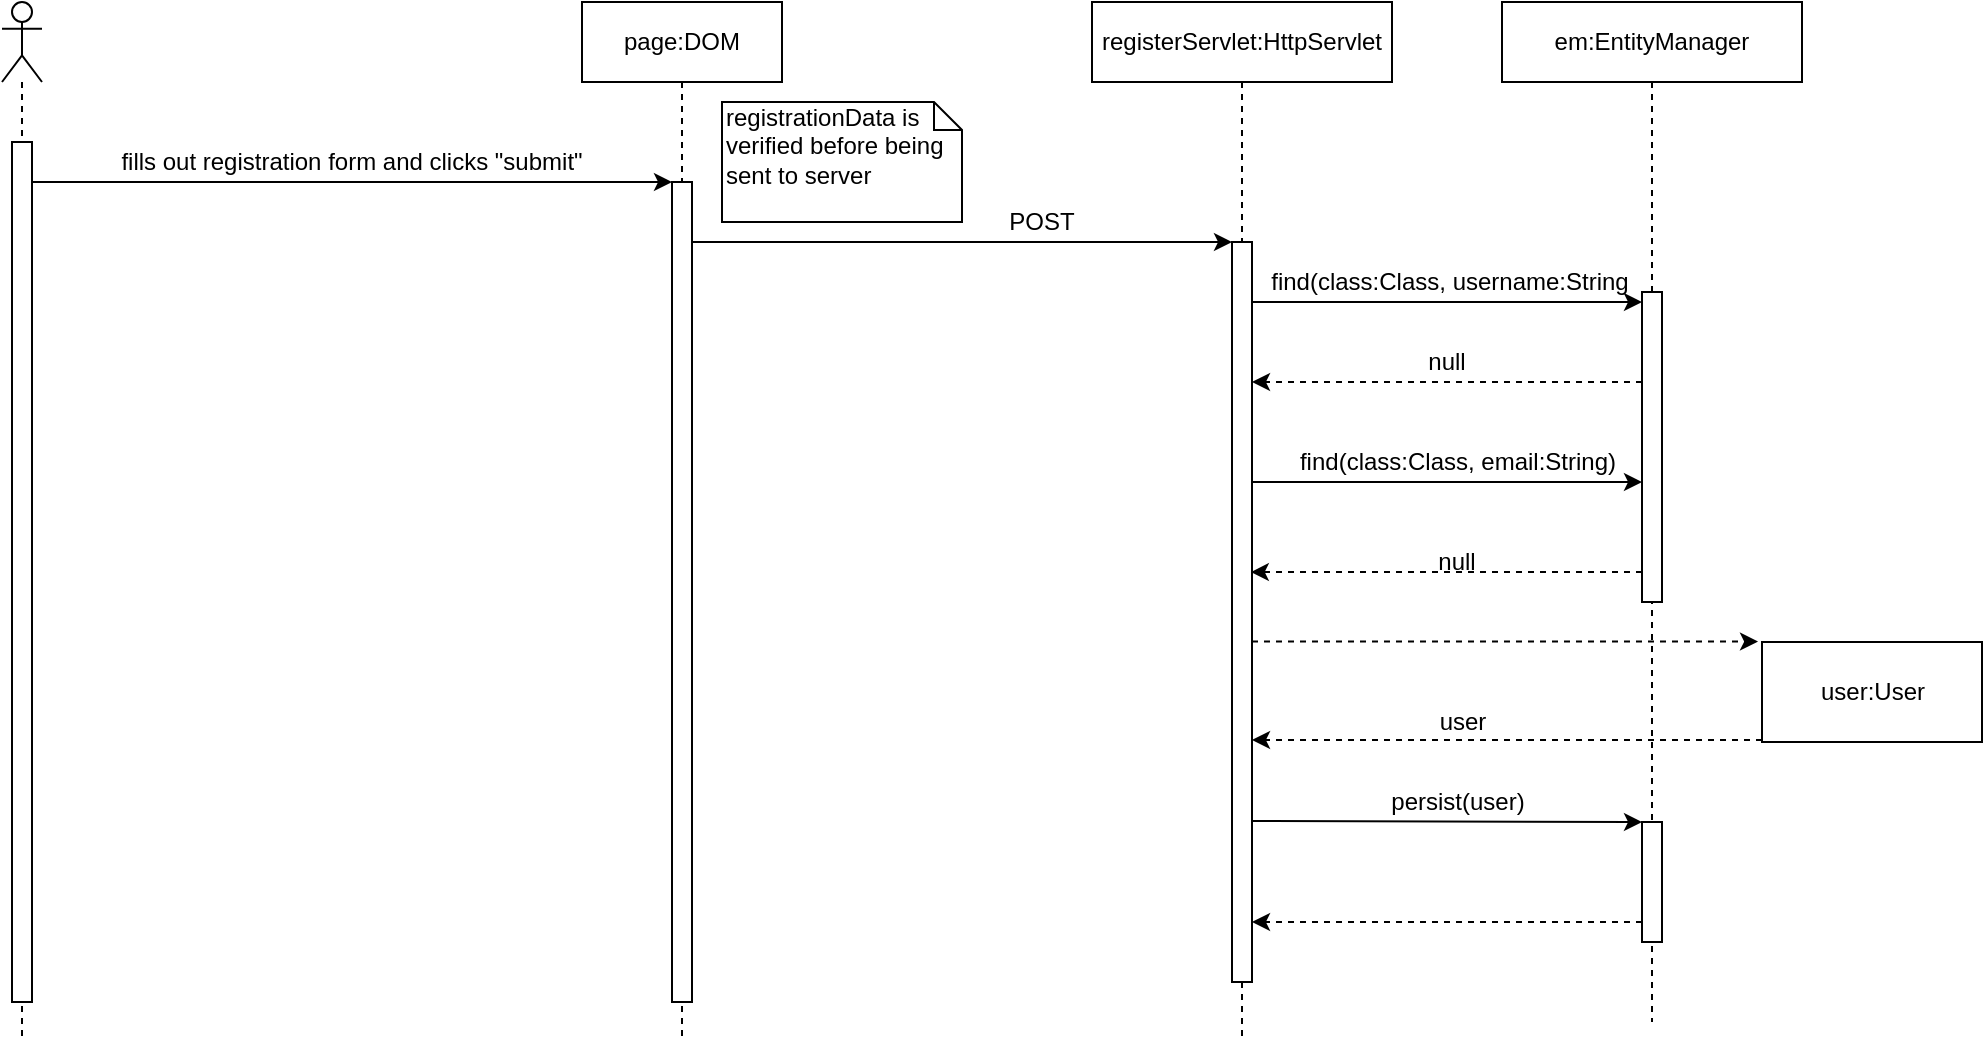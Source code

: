 <mxfile version="10.6.0" type="google"><diagram id="9gcdt4egyBdcr5xvdN-J" name="Page-1"><mxGraphModel dx="1010" dy="550" grid="1" gridSize="10" guides="1" tooltips="1" connect="1" arrows="1" fold="1" page="1" pageScale="1" pageWidth="850" pageHeight="1100" math="0" shadow="0"><root><mxCell id="0"/><mxCell id="1" parent="0"/><mxCell id="ywiKb-Hh1FRsFPua-RxJ-1" value="" style="endArrow=classic;html=1;" edge="1" parent="1" source="ywiKb-Hh1FRsFPua-RxJ-5" target="ywiKb-Hh1FRsFPua-RxJ-7"><mxGeometry width="50" height="50" relative="1" as="geometry"><mxPoint x="110" y="110" as="sourcePoint"/><mxPoint x="360" y="110" as="targetPoint"/><Array as="points"><mxPoint x="320" y="110"/></Array></mxGeometry></mxCell><mxCell id="ywiKb-Hh1FRsFPua-RxJ-2" value="fills out registration form and clicks &quot;submit&quot;" style="text;html=1;strokeColor=none;fillColor=none;align=center;verticalAlign=middle;whiteSpace=wrap;rounded=0;" vertex="1" parent="1"><mxGeometry x="115" y="90" width="240" height="20" as="geometry"/></mxCell><mxCell id="ywiKb-Hh1FRsFPua-RxJ-4" value="" style="shape=umlLifeline;participant=umlActor;perimeter=lifelinePerimeter;whiteSpace=wrap;html=1;container=1;collapsible=0;recursiveResize=0;verticalAlign=top;spacingTop=36;labelBackgroundColor=#ffffff;outlineConnect=0;" vertex="1" parent="1"><mxGeometry x="60" y="20" width="20" height="520" as="geometry"/></mxCell><mxCell id="ywiKb-Hh1FRsFPua-RxJ-5" value="" style="html=1;points=[];perimeter=orthogonalPerimeter;" vertex="1" parent="ywiKb-Hh1FRsFPua-RxJ-4"><mxGeometry x="5" y="70" width="10" height="430" as="geometry"/></mxCell><mxCell id="ywiKb-Hh1FRsFPua-RxJ-6" value="page:DOM" style="shape=umlLifeline;perimeter=lifelinePerimeter;whiteSpace=wrap;html=1;container=1;collapsible=0;recursiveResize=0;outlineConnect=0;" vertex="1" parent="1"><mxGeometry x="350" y="20" width="100" height="520" as="geometry"/></mxCell><mxCell id="ywiKb-Hh1FRsFPua-RxJ-7" value="" style="html=1;points=[];perimeter=orthogonalPerimeter;" vertex="1" parent="ywiKb-Hh1FRsFPua-RxJ-6"><mxGeometry x="45" y="90" width="10" height="410" as="geometry"/></mxCell><mxCell id="ywiKb-Hh1FRsFPua-RxJ-9" value="registrationData is verified before being sent to server" style="shape=note;whiteSpace=wrap;html=1;size=14;verticalAlign=top;align=left;spacingTop=-6;" vertex="1" parent="1"><mxGeometry x="420" y="70" width="120" height="60" as="geometry"/></mxCell><mxCell id="ywiKb-Hh1FRsFPua-RxJ-10" value="" style="endArrow=classic;html=1;" edge="1" parent="1" source="ywiKb-Hh1FRsFPua-RxJ-7" target="ywiKb-Hh1FRsFPua-RxJ-14"><mxGeometry width="50" height="50" relative="1" as="geometry"><mxPoint x="420" y="140" as="sourcePoint"/><mxPoint x="670" y="140" as="targetPoint"/><Array as="points"><mxPoint x="640" y="140"/></Array></mxGeometry></mxCell><mxCell id="ywiKb-Hh1FRsFPua-RxJ-11" value="POST" style="text;html=1;strokeColor=none;fillColor=none;align=center;verticalAlign=middle;whiteSpace=wrap;rounded=0;" vertex="1" parent="1"><mxGeometry x="555" y="120" width="50" height="20" as="geometry"/></mxCell><mxCell id="ywiKb-Hh1FRsFPua-RxJ-13" value="registerServlet:HttpServlet" style="shape=umlLifeline;perimeter=lifelinePerimeter;whiteSpace=wrap;html=1;container=1;collapsible=0;recursiveResize=0;outlineConnect=0;" vertex="1" parent="1"><mxGeometry x="605" y="20" width="150" height="520" as="geometry"/></mxCell><mxCell id="ywiKb-Hh1FRsFPua-RxJ-14" value="" style="html=1;points=[];perimeter=orthogonalPerimeter;" vertex="1" parent="ywiKb-Hh1FRsFPua-RxJ-13"><mxGeometry x="70" y="120" width="10" height="370" as="geometry"/></mxCell><mxCell id="ywiKb-Hh1FRsFPua-RxJ-15" value="em:EntityManager" style="shape=umlLifeline;perimeter=lifelinePerimeter;whiteSpace=wrap;html=1;container=1;collapsible=0;recursiveResize=0;outlineConnect=0;" vertex="1" parent="1"><mxGeometry x="810" y="20" width="150" height="510" as="geometry"/></mxCell><mxCell id="ywiKb-Hh1FRsFPua-RxJ-16" value="" style="html=1;points=[];perimeter=orthogonalPerimeter;" vertex="1" parent="ywiKb-Hh1FRsFPua-RxJ-15"><mxGeometry x="70" y="145" width="10" height="155" as="geometry"/></mxCell><mxCell id="ywiKb-Hh1FRsFPua-RxJ-29" value="" style="html=1;points=[];perimeter=orthogonalPerimeter;" vertex="1" parent="ywiKb-Hh1FRsFPua-RxJ-15"><mxGeometry x="70" y="410" width="10" height="60" as="geometry"/></mxCell><mxCell id="ywiKb-Hh1FRsFPua-RxJ-17" value="" style="endArrow=classic;html=1;" edge="1" parent="1" source="ywiKb-Hh1FRsFPua-RxJ-14" target="ywiKb-Hh1FRsFPua-RxJ-16"><mxGeometry width="50" height="50" relative="1" as="geometry"><mxPoint x="690" y="169" as="sourcePoint"/><mxPoint x="860" y="169" as="targetPoint"/><Array as="points"><mxPoint x="860" y="170"/></Array></mxGeometry></mxCell><mxCell id="ywiKb-Hh1FRsFPua-RxJ-18" value="find(class:Class, username:String" style="text;html=1;strokeColor=none;fillColor=none;align=center;verticalAlign=middle;whiteSpace=wrap;rounded=0;" vertex="1" parent="1"><mxGeometry x="690" y="150" width="188" height="20" as="geometry"/></mxCell><mxCell id="ywiKb-Hh1FRsFPua-RxJ-19" value="" style="endArrow=classic;html=1;dashed=1;strokeColor=#000000;" edge="1" parent="1" source="ywiKb-Hh1FRsFPua-RxJ-16" target="ywiKb-Hh1FRsFPua-RxJ-14"><mxGeometry width="50" height="50" relative="1" as="geometry"><mxPoint x="870" y="210" as="sourcePoint"/><mxPoint x="690" y="210" as="targetPoint"/><Array as="points"><mxPoint x="850" y="210"/></Array></mxGeometry></mxCell><mxCell id="ywiKb-Hh1FRsFPua-RxJ-20" value="null" style="text;html=1;strokeColor=none;fillColor=none;align=center;verticalAlign=middle;whiteSpace=wrap;rounded=0;" vertex="1" parent="1"><mxGeometry x="760" y="190" width="45" height="20" as="geometry"/></mxCell><mxCell id="ywiKb-Hh1FRsFPua-RxJ-21" value="" style="endArrow=classic;html=1;" edge="1" parent="1" source="ywiKb-Hh1FRsFPua-RxJ-14" target="ywiKb-Hh1FRsFPua-RxJ-16"><mxGeometry width="50" height="50" relative="1" as="geometry"><mxPoint x="691.5" y="269" as="sourcePoint"/><mxPoint x="840" y="269" as="targetPoint"/><Array as="points"><mxPoint x="840" y="260"/></Array></mxGeometry></mxCell><mxCell id="ywiKb-Hh1FRsFPua-RxJ-22" value="find(class:Class, email:String)" style="text;html=1;strokeColor=none;fillColor=none;align=center;verticalAlign=middle;whiteSpace=wrap;rounded=0;" vertex="1" parent="1"><mxGeometry x="698" y="240" width="180" height="20" as="geometry"/></mxCell><mxCell id="ywiKb-Hh1FRsFPua-RxJ-23" value="" style="endArrow=classic;html=1;dashed=1;strokeColor=#000000;entryX=0.94;entryY=0.446;entryDx=0;entryDy=0;entryPerimeter=0;" edge="1" parent="1" source="ywiKb-Hh1FRsFPua-RxJ-16" target="ywiKb-Hh1FRsFPua-RxJ-14"><mxGeometry width="50" height="50" relative="1" as="geometry"><mxPoint x="872.5" y="299" as="sourcePoint"/><mxPoint x="692.5" y="299" as="targetPoint"/></mxGeometry></mxCell><mxCell id="ywiKb-Hh1FRsFPua-RxJ-24" value="null" style="text;html=1;strokeColor=none;fillColor=none;align=center;verticalAlign=middle;whiteSpace=wrap;rounded=0;" vertex="1" parent="1"><mxGeometry x="765" y="290" width="45" height="20" as="geometry"/></mxCell><mxCell id="ywiKb-Hh1FRsFPua-RxJ-25" value="" style="endArrow=classic;html=1;dashed=1;entryX=-0.018;entryY=-0.004;entryDx=0;entryDy=0;entryPerimeter=0;" edge="1" parent="1" source="ywiKb-Hh1FRsFPua-RxJ-14" target="ywiKb-Hh1FRsFPua-RxJ-26"><mxGeometry width="50" height="50" relative="1" as="geometry"><mxPoint x="692" y="340" as="sourcePoint"/><mxPoint x="928" y="340" as="targetPoint"/></mxGeometry></mxCell><mxCell id="ywiKb-Hh1FRsFPua-RxJ-26" value="user:User" style="html=1;" vertex="1" parent="1"><mxGeometry x="940" y="340" width="110" height="50" as="geometry"/></mxCell><mxCell id="ywiKb-Hh1FRsFPua-RxJ-27" value="" style="endArrow=classic;html=1;dashed=1;strokeColor=#000000;" edge="1" parent="1" target="ywiKb-Hh1FRsFPua-RxJ-14"><mxGeometry width="50" height="50" relative="1" as="geometry"><mxPoint x="940" y="389" as="sourcePoint"/><mxPoint x="710" y="389" as="targetPoint"/></mxGeometry></mxCell><mxCell id="ywiKb-Hh1FRsFPua-RxJ-28" value="user" style="text;html=1;strokeColor=none;fillColor=none;align=center;verticalAlign=middle;whiteSpace=wrap;rounded=0;" vertex="1" parent="1"><mxGeometry x="767.5" y="370" width="45" height="20" as="geometry"/></mxCell><mxCell id="ywiKb-Hh1FRsFPua-RxJ-32" value="" style="endArrow=classic;html=1;" edge="1" parent="1" target="ywiKb-Hh1FRsFPua-RxJ-29"><mxGeometry width="50" height="50" relative="1" as="geometry"><mxPoint x="685" y="429.5" as="sourcePoint"/><mxPoint x="835" y="429.5" as="targetPoint"/><Array as="points"/></mxGeometry></mxCell><mxCell id="ywiKb-Hh1FRsFPua-RxJ-33" value="persist(user)" style="text;html=1;strokeColor=none;fillColor=none;align=center;verticalAlign=middle;whiteSpace=wrap;rounded=0;" vertex="1" parent="1"><mxGeometry x="739" y="410" width="98" height="20" as="geometry"/></mxCell><mxCell id="ywiKb-Hh1FRsFPua-RxJ-34" value="" style="endArrow=classic;html=1;dashed=1;strokeColor=#000000;" edge="1" parent="1" source="ywiKb-Hh1FRsFPua-RxJ-29" target="ywiKb-Hh1FRsFPua-RxJ-14"><mxGeometry width="50" height="50" relative="1" as="geometry"><mxPoint x="872.5" y="490" as="sourcePoint"/><mxPoint x="692.5" y="490" as="targetPoint"/><Array as="points"><mxPoint x="800" y="480"/></Array></mxGeometry></mxCell></root></mxGraphModel></diagram></mxfile>